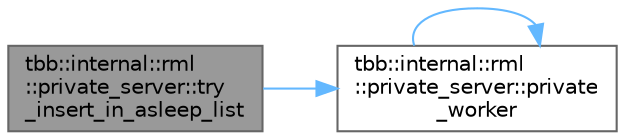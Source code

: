 digraph "tbb::internal::rml::private_server::try_insert_in_asleep_list"
{
 // LATEX_PDF_SIZE
  bgcolor="transparent";
  edge [fontname=Helvetica,fontsize=10,labelfontname=Helvetica,labelfontsize=10];
  node [fontname=Helvetica,fontsize=10,shape=box,height=0.2,width=0.4];
  rankdir="LR";
  Node1 [id="Node000001",label="tbb::internal::rml\l::private_server::try\l_insert_in_asleep_list",height=0.2,width=0.4,color="gray40", fillcolor="grey60", style="filled", fontcolor="black",tooltip="Try to add t to list of sleeping workers"];
  Node1 -> Node2 [id="edge1_Node000001_Node000002",color="steelblue1",style="solid",tooltip=" "];
  Node2 [id="Node000002",label="tbb::internal::rml\l::private_server::private\l_worker",height=0.2,width=0.4,color="grey40", fillcolor="white", style="filled",URL="$classtbb_1_1internal_1_1rml_1_1private__server.html#af1df28b1fce17bd3ac403abe94d1f331",tooltip=" "];
  Node2 -> Node2 [id="edge2_Node000002_Node000002",color="steelblue1",style="solid",tooltip=" "];
}
